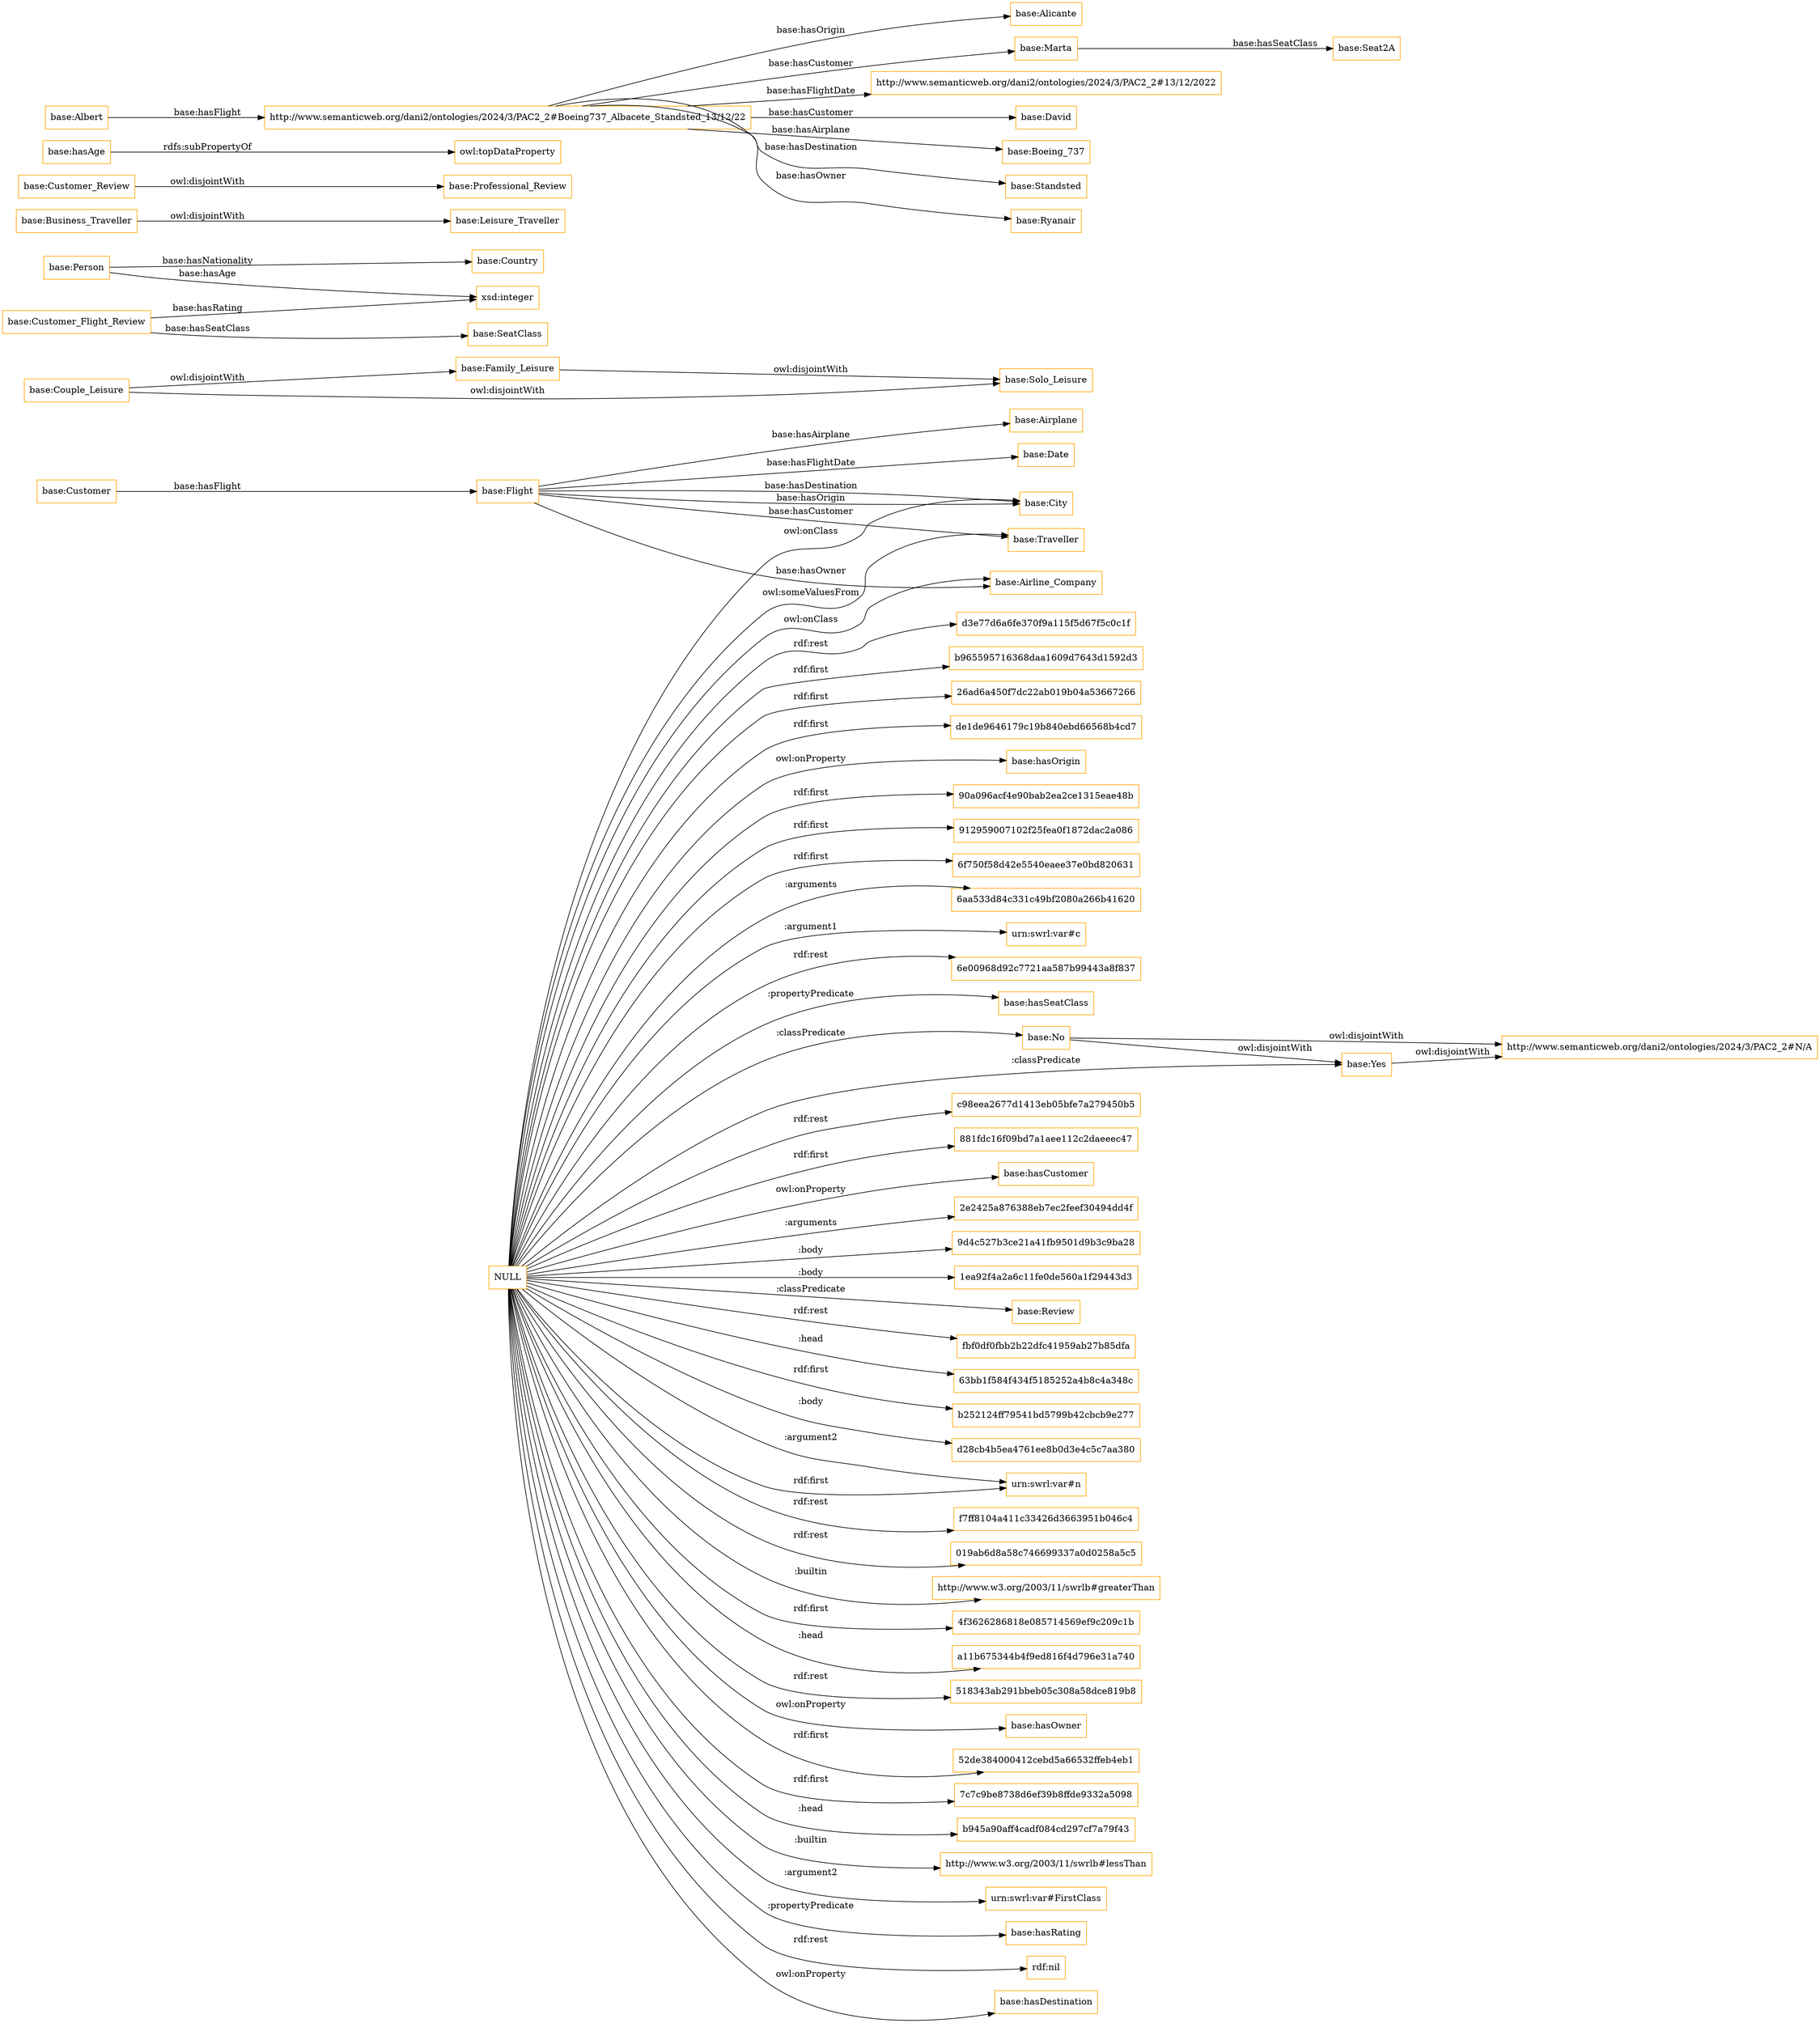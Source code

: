 digraph ar2dtool_diagram { 
rankdir=LR;
size="1501"
node [shape = rectangle, color="orange"]; "http://www.semanticweb.org/dani2/ontologies/2024/3/PAC2_2#N/A" "base:Date" "base:Couple_Leisure" "base:Country" "base:Yes" "base:Customer" "base:Family_Leisure" "base:Traveller" "base:Leisure_Traveller" "base:City" "base:Review" "base:Business_Traveller" "base:No" "base:SeatClass" "base:Airline_Company" "base:Airplane" "base:Flight" "base:Customer_Review" "base:Person" "base:Professional_Review" "base:Customer_Flight_Review" "base:Solo_Leisure" ; /*classes style*/
	"NULL" -> "base:Airline_Company" [ label = "owl:onClass" ];
	"NULL" -> "fbf0df0fbb2b22dfc41959ab27b85dfa" [ label = "rdf:rest" ];
	"NULL" -> "63bb1f584f434f5185252a4b8c4a348c" [ label = ":head" ];
	"NULL" -> "b252124ff79541bd5799b42cbcb9e277" [ label = "rdf:first" ];
	"NULL" -> "d28cb4b5ea4761ee8b0d3e4c5c7aa380" [ label = ":body" ];
	"NULL" -> "urn:swrl:var#n" [ label = "rdf:first" ];
	"NULL" -> "base:City" [ label = "owl:onClass" ];
	"NULL" -> "urn:swrl:var#n" [ label = ":argument2" ];
	"NULL" -> "f7ff8104a411c33426d3663951b046c4" [ label = "rdf:rest" ];
	"NULL" -> "019ab6d8a58c746699337a0d0258a5c5" [ label = "rdf:rest" ];
	"NULL" -> "http://www.w3.org/2003/11/swrlb#greaterThan" [ label = ":builtin" ];
	"NULL" -> "4f3626286818e085714569ef9c209c1b" [ label = "rdf:first" ];
	"NULL" -> "a11b675344b4f9ed816f4d796e31a740" [ label = ":head" ];
	"NULL" -> "518343ab291bbeb05c308a58dce819b8" [ label = "rdf:rest" ];
	"NULL" -> "base:Review" [ label = ":classPredicate" ];
	"NULL" -> "base:hasOwner" [ label = "owl:onProperty" ];
	"NULL" -> "52de384000412cebd5a66532ffeb4eb1" [ label = "rdf:first" ];
	"NULL" -> "7c7c9be8738d6ef39b8ffde9332a5098" [ label = "rdf:first" ];
	"NULL" -> "b945a90aff4cadf084cd297cf7a79f43" [ label = ":head" ];
	"NULL" -> "http://www.w3.org/2003/11/swrlb#lessThan" [ label = ":builtin" ];
	"NULL" -> "urn:swrl:var#FirstClass" [ label = ":argument2" ];
	"NULL" -> "base:hasRating" [ label = ":propertyPredicate" ];
	"NULL" -> "rdf:nil" [ label = "rdf:rest" ];
	"NULL" -> "base:hasDestination" [ label = "owl:onProperty" ];
	"NULL" -> "d3e77d6a6fe370f9a115f5d67f5c0c1f" [ label = "rdf:rest" ];
	"NULL" -> "b965595716368daa1609d7643d1592d3" [ label = "rdf:first" ];
	"NULL" -> "26ad6a450f7dc22ab019b04a53667266" [ label = "rdf:first" ];
	"NULL" -> "de1de9646179c19b840ebd66568b4cd7" [ label = "rdf:first" ];
	"NULL" -> "base:hasOrigin" [ label = "owl:onProperty" ];
	"NULL" -> "90a096acf4e90bab2ea2ce1315eae48b" [ label = "rdf:first" ];
	"NULL" -> "912959007102f25fea0f1872dac2a086" [ label = "rdf:first" ];
	"NULL" -> "6f750f58d42e5540eaee37e0bd820631" [ label = "rdf:first" ];
	"NULL" -> "base:Traveller" [ label = "owl:someValuesFrom" ];
	"NULL" -> "6aa533d84c331c49bf2080a266b41620" [ label = ":arguments" ];
	"NULL" -> "base:No" [ label = ":classPredicate" ];
	"NULL" -> "urn:swrl:var#c" [ label = ":argument1" ];
	"NULL" -> "base:Yes" [ label = ":classPredicate" ];
	"NULL" -> "6e00968d92c7721aa587b99443a8f837" [ label = "rdf:rest" ];
	"NULL" -> "base:hasSeatClass" [ label = ":propertyPredicate" ];
	"NULL" -> "c98eea2677d1413eb05bfe7a279450b5" [ label = "rdf:rest" ];
	"NULL" -> "881fdc16f09bd7a1aee112c2daeeec47" [ label = "rdf:first" ];
	"NULL" -> "base:hasCustomer" [ label = "owl:onProperty" ];
	"NULL" -> "2e2425a876388eb7ec2feef30494dd4f" [ label = ":arguments" ];
	"NULL" -> "9d4c527b3ce21a41fb9501d9b3c9ba28" [ label = ":body" ];
	"NULL" -> "1ea92f4a2a6c11fe0de560a1f29443d3" [ label = ":body" ];
	"base:No" -> "http://www.semanticweb.org/dani2/ontologies/2024/3/PAC2_2#N/A" [ label = "owl:disjointWith" ];
	"base:No" -> "base:Yes" [ label = "owl:disjointWith" ];
	"base:hasAge" -> "owl:topDataProperty" [ label = "rdfs:subPropertyOf" ];
	"base:Yes" -> "http://www.semanticweb.org/dani2/ontologies/2024/3/PAC2_2#N/A" [ label = "owl:disjointWith" ];
	"base:Family_Leisure" -> "base:Solo_Leisure" [ label = "owl:disjointWith" ];
	"base:Couple_Leisure" -> "base:Solo_Leisure" [ label = "owl:disjointWith" ];
	"base:Couple_Leisure" -> "base:Family_Leisure" [ label = "owl:disjointWith" ];
	"http://www.semanticweb.org/dani2/ontologies/2024/3/PAC2_2#Boeing737_Albacete_Standsted_13/12/22" -> "base:Alicante" [ label = "base:hasOrigin" ];
	"http://www.semanticweb.org/dani2/ontologies/2024/3/PAC2_2#Boeing737_Albacete_Standsted_13/12/22" -> "base:Marta" [ label = "base:hasCustomer" ];
	"http://www.semanticweb.org/dani2/ontologies/2024/3/PAC2_2#Boeing737_Albacete_Standsted_13/12/22" -> "http://www.semanticweb.org/dani2/ontologies/2024/3/PAC2_2#13/12/2022" [ label = "base:hasFlightDate" ];
	"http://www.semanticweb.org/dani2/ontologies/2024/3/PAC2_2#Boeing737_Albacete_Standsted_13/12/22" -> "base:David" [ label = "base:hasCustomer" ];
	"http://www.semanticweb.org/dani2/ontologies/2024/3/PAC2_2#Boeing737_Albacete_Standsted_13/12/22" -> "base:Boeing_737" [ label = "base:hasAirplane" ];
	"http://www.semanticweb.org/dani2/ontologies/2024/3/PAC2_2#Boeing737_Albacete_Standsted_13/12/22" -> "base:Standsted" [ label = "base:hasDestination" ];
	"http://www.semanticweb.org/dani2/ontologies/2024/3/PAC2_2#Boeing737_Albacete_Standsted_13/12/22" -> "base:Ryanair" [ label = "base:hasOwner" ];
	"base:Business_Traveller" -> "base:Leisure_Traveller" [ label = "owl:disjointWith" ];
	"base:Albert" -> "http://www.semanticweb.org/dani2/ontologies/2024/3/PAC2_2#Boeing737_Albacete_Standsted_13/12/22" [ label = "base:hasFlight" ];
	"base:Customer_Review" -> "base:Professional_Review" [ label = "owl:disjointWith" ];
	"base:Marta" -> "base:Seat2A" [ label = "base:hasSeatClass" ];
	"base:Customer" -> "base:Flight" [ label = "base:hasFlight" ];
	"base:Flight" -> "base:Date" [ label = "base:hasFlightDate" ];
	"base:Flight" -> "base:Airline_Company" [ label = "base:hasOwner" ];
	"base:Flight" -> "base:City" [ label = "base:hasOrigin" ];
	"base:Flight" -> "base:Airplane" [ label = "base:hasAirplane" ];
	"base:Person" -> "base:Country" [ label = "base:hasNationality" ];
	"base:Customer_Flight_Review" -> "xsd:integer" [ label = "base:hasRating" ];
	"base:Flight" -> "base:City" [ label = "base:hasDestination" ];
	"base:Customer_Flight_Review" -> "base:SeatClass" [ label = "base:hasSeatClass" ];
	"base:Person" -> "xsd:integer" [ label = "base:hasAge" ];
	"base:Flight" -> "base:Traveller" [ label = "base:hasCustomer" ];

}
